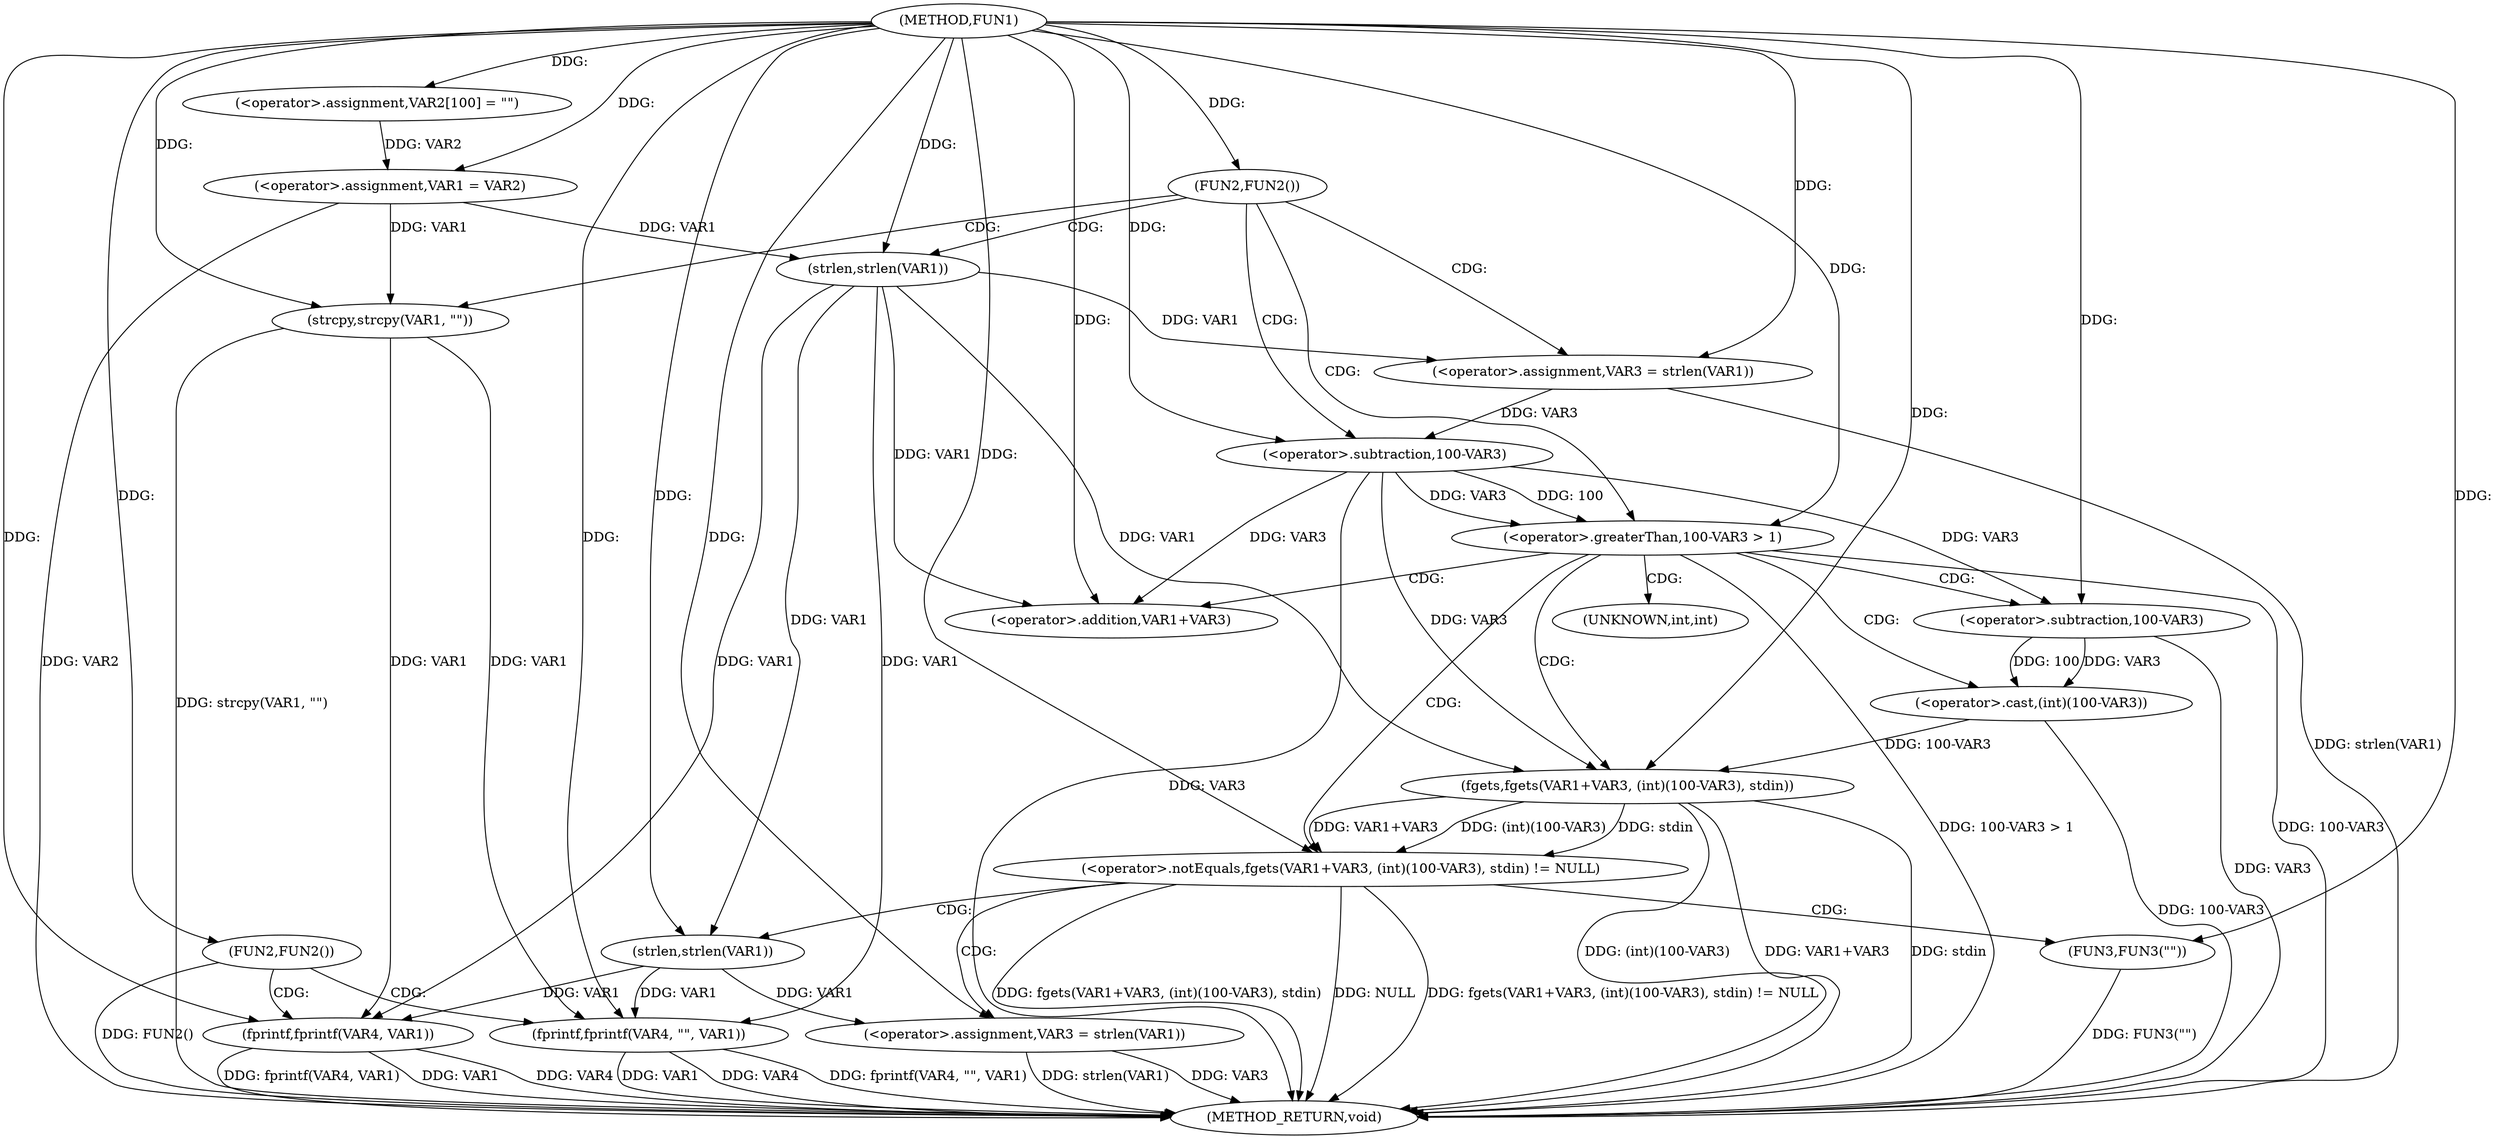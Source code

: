 digraph FUN1 {  
"1000100" [label = "(METHOD,FUN1)" ]
"1000166" [label = "(METHOD_RETURN,void)" ]
"1000104" [label = "(<operator>.assignment,VAR2[100] = \"\")" ]
"1000107" [label = "(<operator>.assignment,VAR1 = VAR2)" ]
"1000111" [label = "(FUN2,FUN2())" ]
"1000115" [label = "(<operator>.assignment,VAR3 = strlen(VAR1))" ]
"1000117" [label = "(strlen,strlen(VAR1))" ]
"1000120" [label = "(<operator>.greaterThan,100-VAR3 > 1)" ]
"1000121" [label = "(<operator>.subtraction,100-VAR3)" ]
"1000127" [label = "(<operator>.notEquals,fgets(VAR1+VAR3, (int)(100-VAR3), stdin) != NULL)" ]
"1000128" [label = "(fgets,fgets(VAR1+VAR3, (int)(100-VAR3), stdin))" ]
"1000129" [label = "(<operator>.addition,VAR1+VAR3)" ]
"1000132" [label = "(<operator>.cast,(int)(100-VAR3))" ]
"1000134" [label = "(<operator>.subtraction,100-VAR3)" ]
"1000140" [label = "(<operator>.assignment,VAR3 = strlen(VAR1))" ]
"1000142" [label = "(strlen,strlen(VAR1))" ]
"1000147" [label = "(FUN3,FUN3(\"\"))" ]
"1000151" [label = "(strcpy,strcpy(VAR1, \"\"))" ]
"1000155" [label = "(FUN2,FUN2())" ]
"1000157" [label = "(fprintf,fprintf(VAR4, VAR1))" ]
"1000162" [label = "(fprintf,fprintf(VAR4, \"\", VAR1))" ]
"1000133" [label = "(UNKNOWN,int,int)" ]
  "1000140" -> "1000166"  [ label = "DDG: strlen(VAR1)"] 
  "1000157" -> "1000166"  [ label = "DDG: fprintf(VAR4, VAR1)"] 
  "1000127" -> "1000166"  [ label = "DDG: fgets(VAR1+VAR3, (int)(100-VAR3), stdin) != NULL"] 
  "1000120" -> "1000166"  [ label = "DDG: 100-VAR3 > 1"] 
  "1000134" -> "1000166"  [ label = "DDG: VAR3"] 
  "1000147" -> "1000166"  [ label = "DDG: FUN3(\"\")"] 
  "1000162" -> "1000166"  [ label = "DDG: VAR1"] 
  "1000157" -> "1000166"  [ label = "DDG: VAR1"] 
  "1000115" -> "1000166"  [ label = "DDG: strlen(VAR1)"] 
  "1000151" -> "1000166"  [ label = "DDG: strcpy(VAR1, \"\")"] 
  "1000121" -> "1000166"  [ label = "DDG: VAR3"] 
  "1000128" -> "1000166"  [ label = "DDG: (int)(100-VAR3)"] 
  "1000140" -> "1000166"  [ label = "DDG: VAR3"] 
  "1000128" -> "1000166"  [ label = "DDG: VAR1+VAR3"] 
  "1000155" -> "1000166"  [ label = "DDG: FUN2()"] 
  "1000157" -> "1000166"  [ label = "DDG: VAR4"] 
  "1000132" -> "1000166"  [ label = "DDG: 100-VAR3"] 
  "1000120" -> "1000166"  [ label = "DDG: 100-VAR3"] 
  "1000127" -> "1000166"  [ label = "DDG: fgets(VAR1+VAR3, (int)(100-VAR3), stdin)"] 
  "1000127" -> "1000166"  [ label = "DDG: NULL"] 
  "1000162" -> "1000166"  [ label = "DDG: VAR4"] 
  "1000162" -> "1000166"  [ label = "DDG: fprintf(VAR4, \"\", VAR1)"] 
  "1000128" -> "1000166"  [ label = "DDG: stdin"] 
  "1000107" -> "1000166"  [ label = "DDG: VAR2"] 
  "1000100" -> "1000104"  [ label = "DDG: "] 
  "1000104" -> "1000107"  [ label = "DDG: VAR2"] 
  "1000100" -> "1000107"  [ label = "DDG: "] 
  "1000100" -> "1000111"  [ label = "DDG: "] 
  "1000117" -> "1000115"  [ label = "DDG: VAR1"] 
  "1000100" -> "1000115"  [ label = "DDG: "] 
  "1000107" -> "1000117"  [ label = "DDG: VAR1"] 
  "1000100" -> "1000117"  [ label = "DDG: "] 
  "1000121" -> "1000120"  [ label = "DDG: 100"] 
  "1000121" -> "1000120"  [ label = "DDG: VAR3"] 
  "1000100" -> "1000121"  [ label = "DDG: "] 
  "1000115" -> "1000121"  [ label = "DDG: VAR3"] 
  "1000100" -> "1000120"  [ label = "DDG: "] 
  "1000128" -> "1000127"  [ label = "DDG: VAR1+VAR3"] 
  "1000128" -> "1000127"  [ label = "DDG: (int)(100-VAR3)"] 
  "1000128" -> "1000127"  [ label = "DDG: stdin"] 
  "1000117" -> "1000128"  [ label = "DDG: VAR1"] 
  "1000100" -> "1000128"  [ label = "DDG: "] 
  "1000121" -> "1000128"  [ label = "DDG: VAR3"] 
  "1000117" -> "1000129"  [ label = "DDG: VAR1"] 
  "1000100" -> "1000129"  [ label = "DDG: "] 
  "1000121" -> "1000129"  [ label = "DDG: VAR3"] 
  "1000132" -> "1000128"  [ label = "DDG: 100-VAR3"] 
  "1000134" -> "1000132"  [ label = "DDG: 100"] 
  "1000134" -> "1000132"  [ label = "DDG: VAR3"] 
  "1000100" -> "1000134"  [ label = "DDG: "] 
  "1000121" -> "1000134"  [ label = "DDG: VAR3"] 
  "1000100" -> "1000127"  [ label = "DDG: "] 
  "1000142" -> "1000140"  [ label = "DDG: VAR1"] 
  "1000100" -> "1000140"  [ label = "DDG: "] 
  "1000100" -> "1000142"  [ label = "DDG: "] 
  "1000117" -> "1000142"  [ label = "DDG: VAR1"] 
  "1000100" -> "1000147"  [ label = "DDG: "] 
  "1000107" -> "1000151"  [ label = "DDG: VAR1"] 
  "1000100" -> "1000151"  [ label = "DDG: "] 
  "1000100" -> "1000155"  [ label = "DDG: "] 
  "1000100" -> "1000157"  [ label = "DDG: "] 
  "1000151" -> "1000157"  [ label = "DDG: VAR1"] 
  "1000117" -> "1000157"  [ label = "DDG: VAR1"] 
  "1000142" -> "1000157"  [ label = "DDG: VAR1"] 
  "1000100" -> "1000162"  [ label = "DDG: "] 
  "1000151" -> "1000162"  [ label = "DDG: VAR1"] 
  "1000117" -> "1000162"  [ label = "DDG: VAR1"] 
  "1000142" -> "1000162"  [ label = "DDG: VAR1"] 
  "1000111" -> "1000121"  [ label = "CDG: "] 
  "1000111" -> "1000120"  [ label = "CDG: "] 
  "1000111" -> "1000117"  [ label = "CDG: "] 
  "1000111" -> "1000151"  [ label = "CDG: "] 
  "1000111" -> "1000115"  [ label = "CDG: "] 
  "1000120" -> "1000127"  [ label = "CDG: "] 
  "1000120" -> "1000132"  [ label = "CDG: "] 
  "1000120" -> "1000128"  [ label = "CDG: "] 
  "1000120" -> "1000129"  [ label = "CDG: "] 
  "1000120" -> "1000133"  [ label = "CDG: "] 
  "1000120" -> "1000134"  [ label = "CDG: "] 
  "1000127" -> "1000142"  [ label = "CDG: "] 
  "1000127" -> "1000147"  [ label = "CDG: "] 
  "1000127" -> "1000140"  [ label = "CDG: "] 
  "1000155" -> "1000162"  [ label = "CDG: "] 
  "1000155" -> "1000157"  [ label = "CDG: "] 
}
